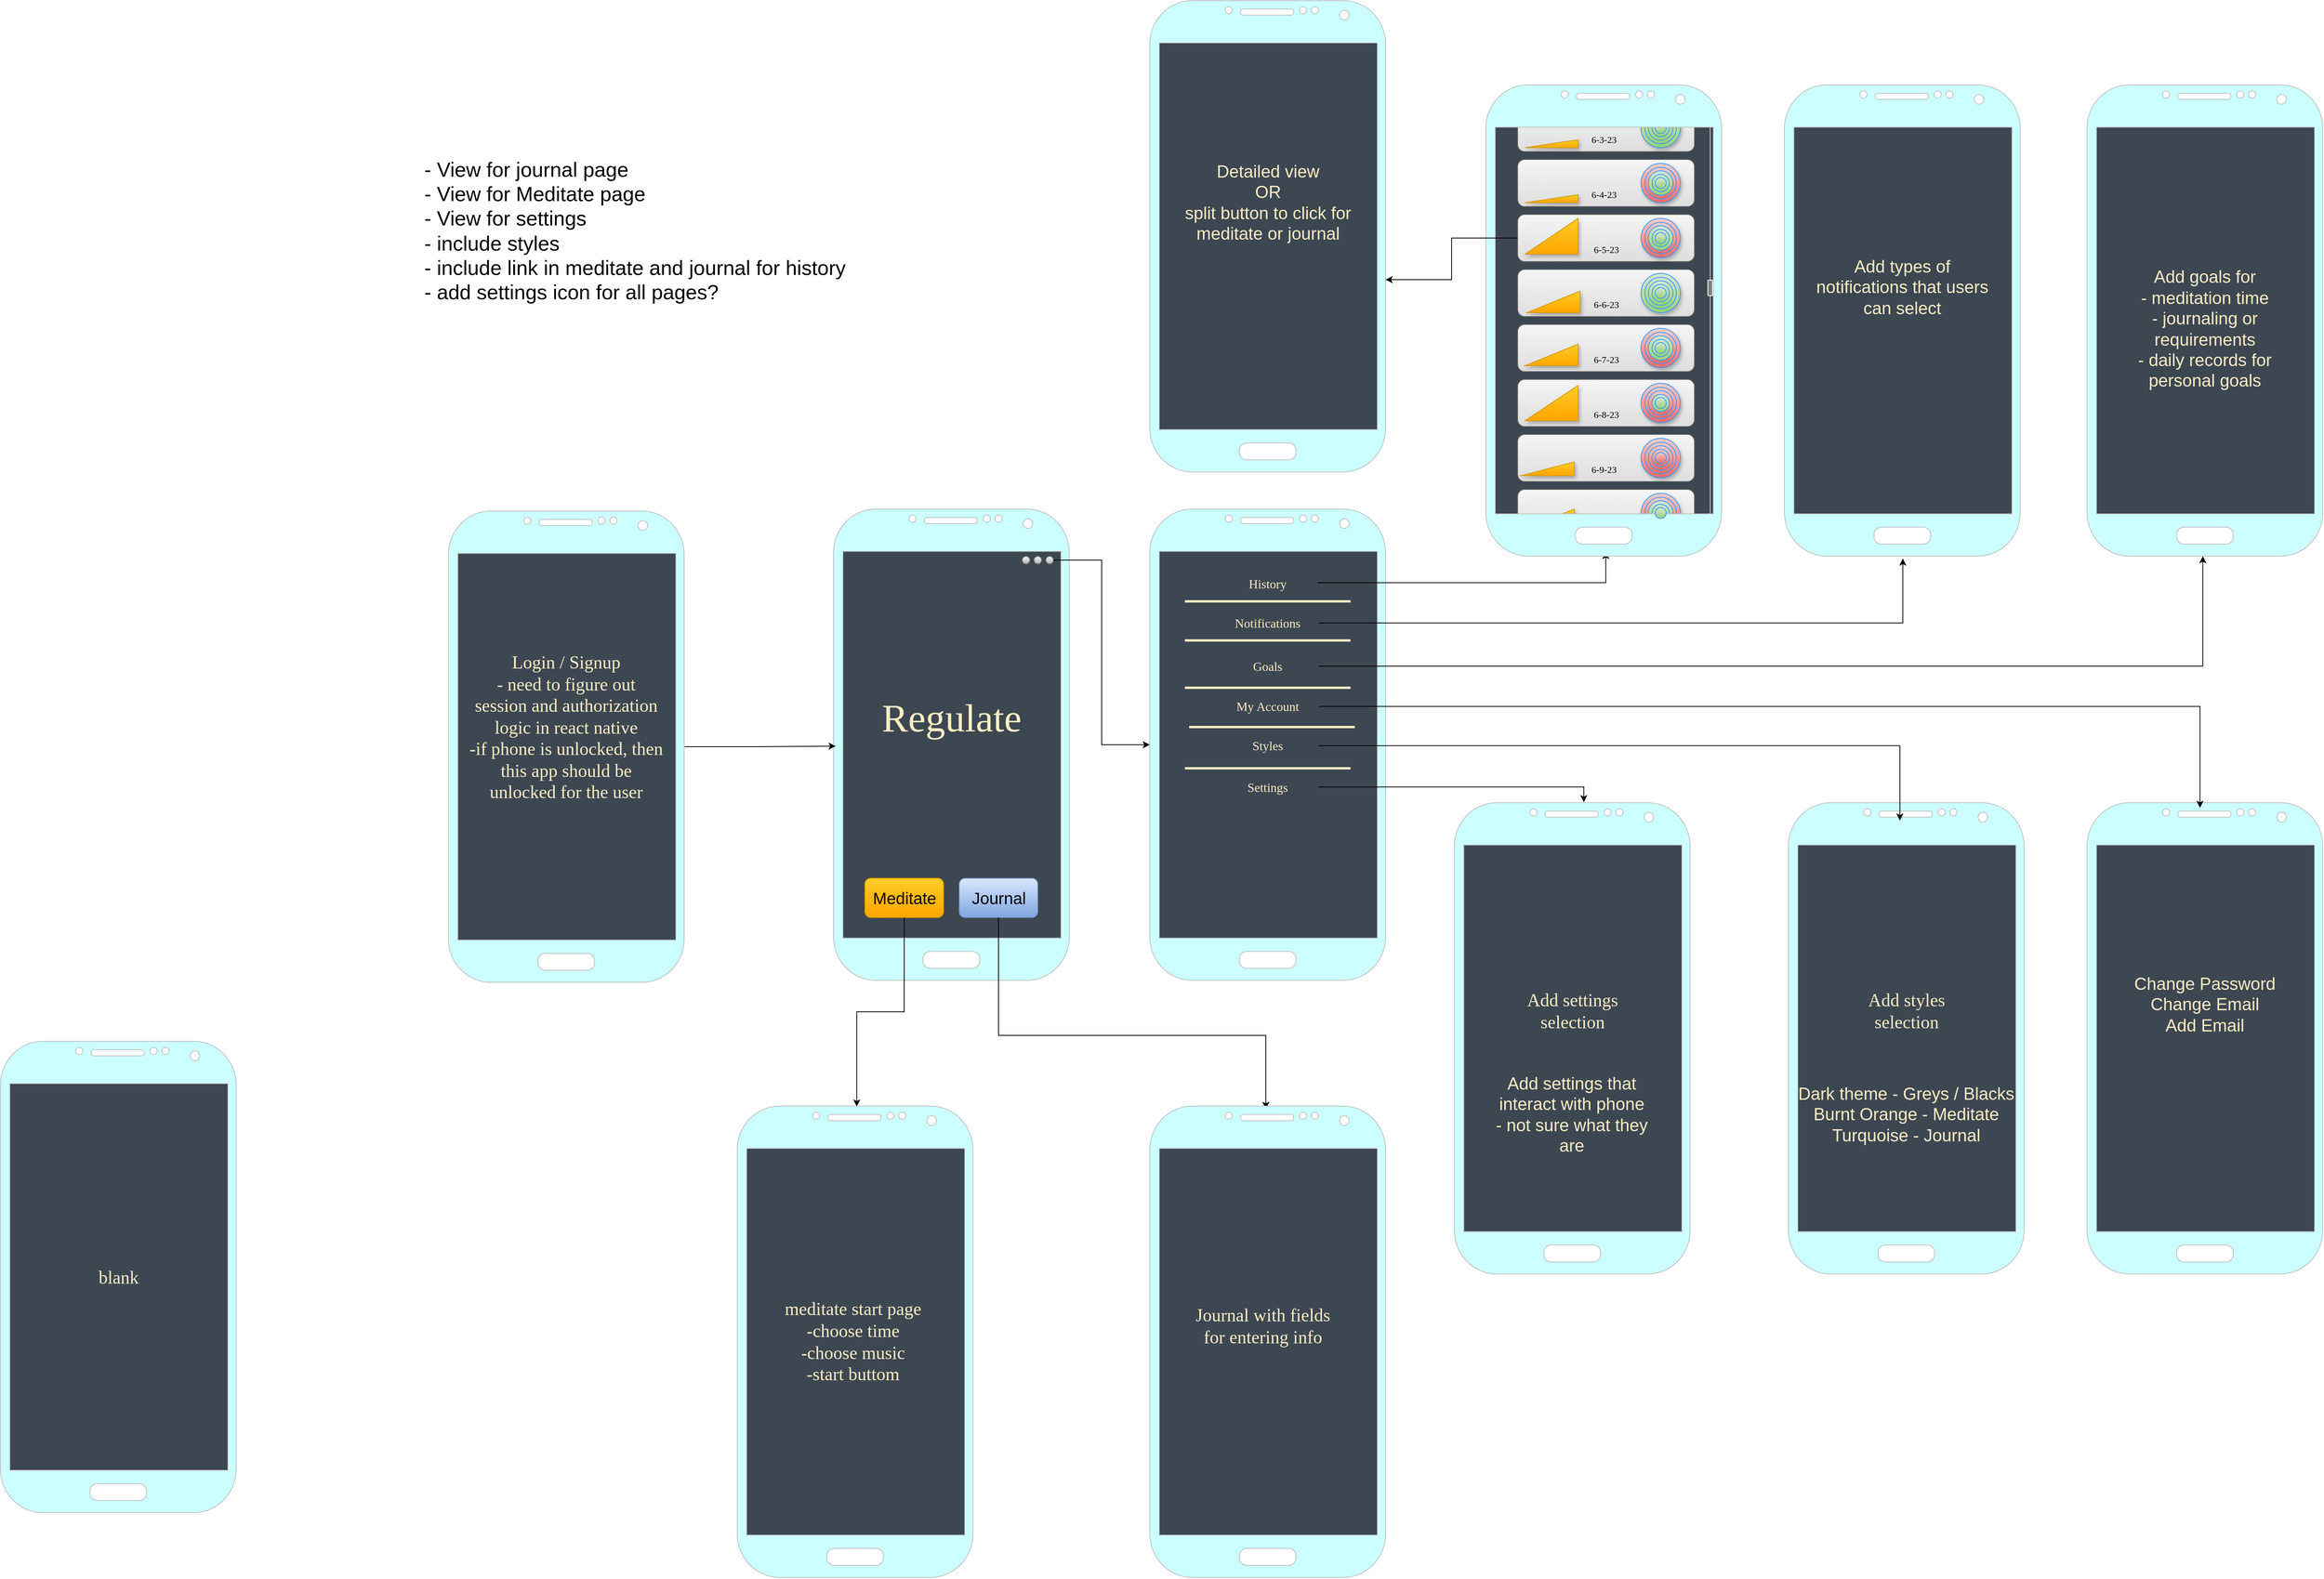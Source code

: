 <mxfile version="21.4.0" type="github">
  <diagram name="Page-1" id="-q0ZIksq4t_7uksSwHDg">
    <mxGraphModel dx="4920" dy="2147" grid="1" gridSize="10" guides="1" tooltips="1" connect="1" arrows="1" fold="1" page="1" pageScale="1" pageWidth="850" pageHeight="1100" math="0" shadow="0">
      <root>
        <mxCell id="0" />
        <mxCell id="1" parent="0" />
        <mxCell id="QPqO4CgqATaOOKAo1dil-87" value="" style="rounded=0;whiteSpace=wrap;html=1;rotation=90;fillColor=#3C4752;fontColor=#ffffff;strokeColor=#314354;" vertex="1" parent="1">
          <mxGeometry x="1020" y="330" width="505" height="280" as="geometry" />
        </mxCell>
        <mxCell id="QPqO4CgqATaOOKAo1dil-7" value="" style="rounded=1;whiteSpace=wrap;html=1;fillColor=#f5f5f5;strokeColor=#666666;gradientColor=#DEDEDE;" vertex="1" parent="1">
          <mxGeometry x="1163" y="335" width="225" height="60" as="geometry" />
        </mxCell>
        <mxCell id="QPqO4CgqATaOOKAo1dil-9" value="" style="rounded=1;whiteSpace=wrap;html=1;fillColor=#f5f5f5;strokeColor=#666666;gradientColor=#DEDEDE;" vertex="1" parent="1">
          <mxGeometry x="1163" y="265" width="225" height="60" as="geometry" />
        </mxCell>
        <mxCell id="QPqO4CgqATaOOKAo1dil-107" value="" style="rounded=1;whiteSpace=wrap;html=1;fillColor=#f5f5f5;strokeColor=#666666;gradientColor=#DEDEDE;" vertex="1" parent="1">
          <mxGeometry x="1163" y="405" width="225" height="60" as="geometry" />
        </mxCell>
        <mxCell id="QPqO4CgqATaOOKAo1dil-111" value="" style="rounded=1;whiteSpace=wrap;html=1;" vertex="1" parent="1">
          <mxGeometry x="1163" y="195" width="225" height="60" as="geometry" />
        </mxCell>
        <mxCell id="QPqO4CgqATaOOKAo1dil-128" value="" style="rounded=1;whiteSpace=wrap;html=1;fillColor=#f5f5f5;strokeColor=#666666;gradientColor=#DEDEDE;" vertex="1" parent="1">
          <mxGeometry x="1163" y="685" width="225" height="60" as="geometry" />
        </mxCell>
        <mxCell id="QPqO4CgqATaOOKAo1dil-129" value="" style="rounded=1;whiteSpace=wrap;html=1;fillColor=#f5f5f5;strokeColor=#666666;gradientColor=#DEDEDE;" vertex="1" parent="1">
          <mxGeometry x="1163" y="615" width="225" height="60" as="geometry" />
        </mxCell>
        <mxCell id="QPqO4CgqATaOOKAo1dil-130" value="" style="rounded=1;whiteSpace=wrap;html=1;fillColor=#f5f5f5;strokeColor=#666666;gradientColor=#DEDEDE;" vertex="1" parent="1">
          <mxGeometry x="1163" y="545" width="225" height="60" as="geometry" />
        </mxCell>
        <mxCell id="QPqO4CgqATaOOKAo1dil-131" value="" style="rounded=1;whiteSpace=wrap;html=1;fillColor=#f5f5f5;strokeColor=#666666;gradientColor=#DEDEDE;" vertex="1" parent="1">
          <mxGeometry x="1163" y="475" width="225" height="60" as="geometry" />
        </mxCell>
        <mxCell id="QPqO4CgqATaOOKAo1dil-104" value="" style="rounded=0;whiteSpace=wrap;html=1;rotation=90;fillColor=#3C4752;fontColor=#ffffff;strokeColor=#314354;" vertex="1" parent="1">
          <mxGeometry x="592.5" y="870" width="505" height="280" as="geometry" />
        </mxCell>
        <mxCell id="QPqO4CgqATaOOKAo1dil-29" value="" style="rounded=0;whiteSpace=wrap;html=1;rotation=90;fillColor=#3C4752;fontColor=#ffffff;strokeColor=#314354;" vertex="1" parent="1">
          <mxGeometry x="190" y="872.5" width="505" height="280" as="geometry" />
        </mxCell>
        <mxCell id="QPqO4CgqATaOOKAo1dil-2" value="&lt;font color=&quot;#ffedc4&quot; face=&quot;Tahoma&quot;&gt;Regulate&lt;/font&gt;" style="text;html=1;strokeColor=none;fillColor=none;align=center;verticalAlign=middle;whiteSpace=wrap;rounded=0;fontSize=50;" vertex="1" parent="1">
          <mxGeometry x="297.5" y="940" width="290" height="70" as="geometry" />
        </mxCell>
        <mxCell id="QPqO4CgqATaOOKAo1dil-3" value="" style="rounded=1;whiteSpace=wrap;html=1;fillColor=#ffcd28;strokeColor=#d79b00;gradientColor=#ffa500;" vertex="1" parent="1">
          <mxGeometry x="332.5" y="1180" width="100" height="50" as="geometry" />
        </mxCell>
        <mxCell id="QPqO4CgqATaOOKAo1dil-4" value="" style="rounded=1;whiteSpace=wrap;html=1;fillColor=#dae8fc;gradientColor=#7ea6e0;strokeColor=#6c8ebf;" vertex="1" parent="1">
          <mxGeometry x="452.5" y="1180" width="100" height="50" as="geometry" />
        </mxCell>
        <mxCell id="QPqO4CgqATaOOKAo1dil-6" value="Journal" style="text;html=1;strokeColor=none;fillColor=none;align=center;verticalAlign=middle;whiteSpace=wrap;rounded=0;fontSize=21;" vertex="1" parent="1">
          <mxGeometry x="472.5" y="1190" width="60" height="30" as="geometry" />
        </mxCell>
        <mxCell id="QPqO4CgqATaOOKAo1dil-23" value="Meditate" style="text;html=1;strokeColor=none;fillColor=none;align=center;verticalAlign=middle;whiteSpace=wrap;rounded=0;fontSize=21;" vertex="1" parent="1">
          <mxGeometry x="352.5" y="1190" width="60" height="30" as="geometry" />
        </mxCell>
        <mxCell id="QPqO4CgqATaOOKAo1dil-24" value="" style="verticalLabelPosition=bottom;verticalAlign=top;html=1;shadow=0;dashed=0;strokeWidth=1;shape=mxgraph.android.phone2;strokeColor=#c0c0c0;fillColor=#CCFFFF;" vertex="1" parent="1">
          <mxGeometry x="292.5" y="710" width="300" height="600" as="geometry" />
        </mxCell>
        <mxCell id="QPqO4CgqATaOOKAo1dil-30" value="" style="group" vertex="1" connectable="0" parent="1">
          <mxGeometry x="532.5" y="770" width="40" height="10" as="geometry" />
        </mxCell>
        <mxCell id="QPqO4CgqATaOOKAo1dil-25" value="" style="ellipse;whiteSpace=wrap;html=1;aspect=fixed;fillColor=#f5f5f5;strokeColor=#666666;gradientColor=#b3b3b3;" vertex="1" parent="QPqO4CgqATaOOKAo1dil-30">
          <mxGeometry width="10" height="10" as="geometry" />
        </mxCell>
        <mxCell id="QPqO4CgqATaOOKAo1dil-26" value="" style="ellipse;whiteSpace=wrap;html=1;aspect=fixed;fillColor=#f5f5f5;strokeColor=#666666;gradientColor=#b3b3b3;" vertex="1" parent="QPqO4CgqATaOOKAo1dil-30">
          <mxGeometry x="15" width="10" height="10" as="geometry" />
        </mxCell>
        <mxCell id="QPqO4CgqATaOOKAo1dil-27" value="" style="ellipse;whiteSpace=wrap;html=1;aspect=fixed;fillColor=#f5f5f5;gradientColor=#b3b3b3;strokeColor=#666666;" vertex="1" parent="QPqO4CgqATaOOKAo1dil-30">
          <mxGeometry x="30" width="10" height="10" as="geometry" />
        </mxCell>
        <mxCell id="QPqO4CgqATaOOKAo1dil-47" style="edgeStyle=orthogonalEdgeStyle;rounded=0;orthogonalLoop=1;jettySize=auto;html=1;" edge="1" parent="1" source="QPqO4CgqATaOOKAo1dil-27" target="QPqO4CgqATaOOKAo1dil-48">
          <mxGeometry relative="1" as="geometry">
            <mxPoint x="1057.5" y="775" as="targetPoint" />
          </mxGeometry>
        </mxCell>
        <mxCell id="QPqO4CgqATaOOKAo1dil-31" value="- View for journal page&lt;br style=&quot;font-size: 26px;&quot;&gt;- View for Meditate page&lt;br style=&quot;font-size: 26px;&quot;&gt;- View for settings&lt;br style=&quot;font-size: 26px;&quot;&gt;- include styles&amp;nbsp;&lt;br style=&quot;font-size: 26px;&quot;&gt;- include link in meditate and journal for history&lt;br&gt;- add settings icon for all pages?" style="text;html=1;strokeColor=none;fillColor=none;align=left;verticalAlign=middle;whiteSpace=wrap;rounded=0;fontSize=26;" vertex="1" parent="1">
          <mxGeometry x="-230" y="196.01" width="745" height="320" as="geometry" />
        </mxCell>
        <mxCell id="QPqO4CgqATaOOKAo1dil-71" value="" style="rounded=0;whiteSpace=wrap;html=1;rotation=90;fillColor=#3C4752;fontColor=#ffffff;strokeColor=#314354;" vertex="1" parent="1">
          <mxGeometry x="1405" y="1243.75" width="505" height="280" as="geometry" />
        </mxCell>
        <mxCell id="QPqO4CgqATaOOKAo1dil-73" value="" style="verticalLabelPosition=bottom;verticalAlign=top;html=1;shadow=0;dashed=0;strokeWidth=1;shape=mxgraph.android.phone2;strokeColor=#c0c0c0;fillColor=#CCFFFF;" vertex="1" parent="1">
          <mxGeometry x="1507.5" y="1083.75" width="300" height="600" as="geometry" />
        </mxCell>
        <mxCell id="QPqO4CgqATaOOKAo1dil-81" value="Add styles selection" style="text;html=1;strokeColor=none;fillColor=none;align=center;verticalAlign=middle;whiteSpace=wrap;rounded=0;fontColor=#FFEDC4;fontFamily=Tahoma;fontSize=23;" vertex="1" parent="1">
          <mxGeometry x="1592.5" y="1273.75" width="130" height="150" as="geometry" />
        </mxCell>
        <mxCell id="QPqO4CgqATaOOKAo1dil-84" value="" style="rounded=0;whiteSpace=wrap;html=1;rotation=90;fillColor=#3C4752;fontColor=#ffffff;strokeColor=#314354;" vertex="1" parent="1">
          <mxGeometry x="1785" y="1243.75" width="505" height="280" as="geometry" />
        </mxCell>
        <mxCell id="QPqO4CgqATaOOKAo1dil-85" value="" style="verticalLabelPosition=bottom;verticalAlign=top;html=1;shadow=0;dashed=0;strokeWidth=1;shape=mxgraph.android.phone2;strokeColor=#c0c0c0;fillColor=#CCFFFF;" vertex="1" parent="1">
          <mxGeometry x="1887.5" y="1083.75" width="300" height="600" as="geometry" />
        </mxCell>
        <mxCell id="QPqO4CgqATaOOKAo1dil-39" value="Change Password&lt;br style=&quot;font-size: 22px;&quot;&gt;Change Email&lt;br style=&quot;font-size: 22px;&quot;&gt;Add Email&lt;br style=&quot;font-size: 22px;&quot;&gt;" style="text;html=1;strokeColor=none;fillColor=none;align=center;verticalAlign=middle;whiteSpace=wrap;rounded=0;fontSize=22;fontColor=#FFEDC4;" vertex="1" parent="1">
          <mxGeometry x="1916.25" y="1276.25" width="242.5" height="130" as="geometry" />
        </mxCell>
        <mxCell id="QPqO4CgqATaOOKAo1dil-90" value="" style="rounded=0;whiteSpace=wrap;html=1;rotation=90;fillColor=#3C4752;fontColor=#ffffff;strokeColor=#314354;" vertex="1" parent="1">
          <mxGeometry x="1400" y="330" width="505" height="280" as="geometry" />
        </mxCell>
        <mxCell id="QPqO4CgqATaOOKAo1dil-91" value="" style="verticalLabelPosition=bottom;verticalAlign=top;html=1;shadow=0;dashed=0;strokeWidth=1;shape=mxgraph.android.phone2;strokeColor=#c0c0c0;fillColor=#CCFFFF;" vertex="1" parent="1">
          <mxGeometry x="1502.5" y="170" width="300" height="600" as="geometry" />
        </mxCell>
        <mxCell id="QPqO4CgqATaOOKAo1dil-92" value="Add types of notifications that users can select" style="text;html=1;strokeColor=none;fillColor=none;align=center;verticalAlign=middle;whiteSpace=wrap;rounded=0;fontSize=22;fontColor=#FFEDC4;" vertex="1" parent="1">
          <mxGeometry x="1531.25" y="362.5" width="242.5" height="130" as="geometry" />
        </mxCell>
        <mxCell id="QPqO4CgqATaOOKAo1dil-48" value="" style="verticalLabelPosition=bottom;verticalAlign=top;html=1;shadow=0;dashed=0;strokeWidth=1;shape=mxgraph.android.phone2;strokeColor=#c0c0c0;fillColor=#CCFFFF;" vertex="1" parent="1">
          <mxGeometry x="695" y="710" width="300" height="600" as="geometry" />
        </mxCell>
        <mxCell id="QPqO4CgqATaOOKAo1dil-50" value="" style="endArrow=none;html=1;rounded=0;strokeColor=#FFEDC4;strokeWidth=3;" edge="1" parent="1">
          <mxGeometry width="50" height="50" relative="1" as="geometry">
            <mxPoint x="739.61" y="827.5" as="sourcePoint" />
            <mxPoint x="950.394" y="827.5" as="targetPoint" />
            <Array as="points">
              <mxPoint x="889.61" y="827.5" />
            </Array>
          </mxGeometry>
        </mxCell>
        <mxCell id="QPqO4CgqATaOOKAo1dil-51" value="" style="endArrow=none;html=1;rounded=0;strokeColor=#FFEDC4;strokeWidth=3;" edge="1" parent="1">
          <mxGeometry width="50" height="50" relative="1" as="geometry">
            <mxPoint x="739.61" y="877.21" as="sourcePoint" />
            <mxPoint x="950.394" y="877.21" as="targetPoint" />
            <Array as="points">
              <mxPoint x="889.61" y="877.21" />
            </Array>
          </mxGeometry>
        </mxCell>
        <mxCell id="QPqO4CgqATaOOKAo1dil-52" value="" style="endArrow=none;html=1;rounded=0;strokeColor=#FFEDC4;strokeWidth=3;" edge="1" parent="1">
          <mxGeometry width="50" height="50" relative="1" as="geometry">
            <mxPoint x="739.61" y="937.5" as="sourcePoint" />
            <mxPoint x="950.394" y="937.5" as="targetPoint" />
            <Array as="points">
              <mxPoint x="889.61" y="937.5" />
            </Array>
          </mxGeometry>
        </mxCell>
        <mxCell id="QPqO4CgqATaOOKAo1dil-53" value="" style="endArrow=none;html=1;rounded=0;strokeColor=#FFEDC4;strokeWidth=3;" edge="1" parent="1">
          <mxGeometry width="50" height="50" relative="1" as="geometry">
            <mxPoint x="745.0" y="987.5" as="sourcePoint" />
            <mxPoint x="955.784" y="987.5" as="targetPoint" />
            <Array as="points">
              <mxPoint x="895.0" y="987.5" />
            </Array>
          </mxGeometry>
        </mxCell>
        <mxCell id="QPqO4CgqATaOOKAo1dil-56" value="&lt;span style=&quot;color: rgb(255, 237, 196); font-family: Tahoma; font-size: 16px;&quot;&gt;My Account&lt;/span&gt;" style="text;html=1;strokeColor=none;fillColor=none;align=center;verticalAlign=middle;whiteSpace=wrap;rounded=0;" vertex="1" parent="1">
          <mxGeometry x="780" y="941.25" width="130" height="40" as="geometry" />
        </mxCell>
        <mxCell id="QPqO4CgqATaOOKAo1dil-67" value="&lt;span style=&quot;color: rgb(255, 237, 196); font-family: Tahoma; font-size: 16px;&quot;&gt;Styles&lt;/span&gt;" style="text;html=1;strokeColor=none;fillColor=none;align=center;verticalAlign=middle;whiteSpace=wrap;rounded=0;" vertex="1" parent="1">
          <mxGeometry x="780" y="991.25" width="130" height="40" as="geometry" />
        </mxCell>
        <mxCell id="QPqO4CgqATaOOKAo1dil-83" value="" style="edgeStyle=orthogonalEdgeStyle;rounded=0;orthogonalLoop=1;jettySize=auto;html=1;entryX=0.479;entryY=0.011;entryDx=0;entryDy=0;entryPerimeter=0;" edge="1" parent="1" source="QPqO4CgqATaOOKAo1dil-56" target="QPqO4CgqATaOOKAo1dil-85">
          <mxGeometry relative="1" as="geometry">
            <mxPoint x="1567.5" y="950" as="targetPoint" />
          </mxGeometry>
        </mxCell>
        <mxCell id="QPqO4CgqATaOOKAo1dil-69" value="" style="edgeStyle=orthogonalEdgeStyle;rounded=0;orthogonalLoop=1;jettySize=auto;html=1;entryX=0.473;entryY=0.038;entryDx=0;entryDy=0;entryPerimeter=0;" edge="1" parent="1" source="QPqO4CgqATaOOKAo1dil-67" target="QPqO4CgqATaOOKAo1dil-73">
          <mxGeometry relative="1" as="geometry">
            <mxPoint x="1242.5" y="932.5" as="targetPoint" />
          </mxGeometry>
        </mxCell>
        <mxCell id="QPqO4CgqATaOOKAo1dil-103" value="" style="edgeStyle=orthogonalEdgeStyle;rounded=0;orthogonalLoop=1;jettySize=auto;html=1;entryX=0.502;entryY=1.005;entryDx=0;entryDy=0;entryPerimeter=0;" edge="1" parent="1" source="QPqO4CgqATaOOKAo1dil-55" target="QPqO4CgqATaOOKAo1dil-91">
          <mxGeometry relative="1" as="geometry">
            <mxPoint x="1302.5" y="842.481" as="targetPoint" />
          </mxGeometry>
        </mxCell>
        <mxCell id="QPqO4CgqATaOOKAo1dil-55" value="&lt;span style=&quot;color: rgb(255, 237, 196); font-family: Tahoma; font-size: 16px;&quot;&gt;Notifications&lt;/span&gt;" style="text;html=1;strokeColor=none;fillColor=none;align=center;verticalAlign=middle;whiteSpace=wrap;rounded=0;" vertex="1" parent="1">
          <mxGeometry x="780" y="840" width="130" height="30" as="geometry" />
        </mxCell>
        <mxCell id="QPqO4CgqATaOOKAo1dil-101" value="" style="edgeStyle=orthogonalEdgeStyle;rounded=0;orthogonalLoop=1;jettySize=auto;html=1;entryX=0.509;entryY=0.991;entryDx=0;entryDy=0;entryPerimeter=0;" edge="1" parent="1" source="QPqO4CgqATaOOKAo1dil-36" target="QPqO4CgqATaOOKAo1dil-88">
          <mxGeometry relative="1" as="geometry">
            <mxPoint x="1352.5" y="870.03" as="targetPoint" />
          </mxGeometry>
        </mxCell>
        <mxCell id="QPqO4CgqATaOOKAo1dil-36" value="&lt;p style=&quot;line-height: 160%;&quot;&gt;History&lt;br&gt;&lt;/p&gt;" style="text;html=1;strokeColor=none;fillColor=none;align=center;verticalAlign=middle;whiteSpace=wrap;rounded=0;fontSize=16;fontColor=#FFEDC4;fontFamily=Tahoma;spacing=6;spacingTop=3;" vertex="1" parent="1">
          <mxGeometry x="781.87" y="780" width="126.25" height="47.5" as="geometry" />
        </mxCell>
        <mxCell id="QPqO4CgqATaOOKAo1dil-28" value="Dark theme - Greys / Blacks&lt;br style=&quot;font-size: 22px;&quot;&gt;Burnt Orange - Meditate&lt;br style=&quot;font-size: 22px;&quot;&gt;Turquoise - Journal&lt;br style=&quot;font-size: 22px;&quot;&gt;" style="text;html=1;strokeColor=none;fillColor=none;align=center;verticalAlign=middle;whiteSpace=wrap;rounded=0;fontSize=22;fontColor=#FFEDC4;" vertex="1" parent="1">
          <mxGeometry x="1501.25" y="1406.25" width="312.5" height="150" as="geometry" />
        </mxCell>
        <mxCell id="QPqO4CgqATaOOKAo1dil-142" value="" style="rounded=1;whiteSpace=wrap;html=1;fillColor=#f5f5f5;strokeColor=#666666;gradientColor=#DEDEDE;" vertex="1" parent="1">
          <mxGeometry x="1163" y="195" width="225" height="60" as="geometry" />
        </mxCell>
        <mxCell id="QPqO4CgqATaOOKAo1dil-144" value="6-4-23" style="text;html=1;strokeColor=none;fillColor=none;align=center;verticalAlign=middle;whiteSpace=wrap;rounded=0;fontColor=#000000;fontFamily=Tahoma;fontSize=12;" vertex="1" parent="1">
          <mxGeometry x="1242.5" y="295" width="60" height="30" as="geometry" />
        </mxCell>
        <mxCell id="QPqO4CgqATaOOKAo1dil-145" value="6-5-23" style="text;html=1;strokeColor=none;fillColor=none;align=center;verticalAlign=middle;whiteSpace=wrap;rounded=0;fontColor=#000000;fontFamily=Tahoma;fontSize=12;" vertex="1" parent="1">
          <mxGeometry x="1245.5" y="365" width="60" height="30" as="geometry" />
        </mxCell>
        <mxCell id="QPqO4CgqATaOOKAo1dil-146" value="6-6-23" style="text;html=1;strokeColor=none;fillColor=none;align=center;verticalAlign=middle;whiteSpace=wrap;rounded=0;fontColor=#000000;fontFamily=Tahoma;fontSize=12;" vertex="1" parent="1">
          <mxGeometry x="1245.5" y="435" width="60" height="30" as="geometry" />
        </mxCell>
        <mxCell id="QPqO4CgqATaOOKAo1dil-147" value="6-7-23" style="text;html=1;strokeColor=none;fillColor=none;align=center;verticalAlign=middle;whiteSpace=wrap;rounded=0;fontColor=#000000;fontFamily=Tahoma;fontSize=12;" vertex="1" parent="1">
          <mxGeometry x="1245.5" y="505" width="60" height="30" as="geometry" />
        </mxCell>
        <mxCell id="QPqO4CgqATaOOKAo1dil-148" value="6-8-23" style="text;html=1;strokeColor=none;fillColor=none;align=center;verticalAlign=middle;whiteSpace=wrap;rounded=0;fontColor=#000000;fontFamily=Tahoma;fontSize=12;" vertex="1" parent="1">
          <mxGeometry x="1245.5" y="575" width="60" height="30" as="geometry" />
        </mxCell>
        <mxCell id="QPqO4CgqATaOOKAo1dil-149" value="6-10-23" style="text;html=1;strokeColor=none;fillColor=none;align=center;verticalAlign=middle;whiteSpace=wrap;rounded=0;fontColor=#000000;fontFamily=Tahoma;fontSize=12;" vertex="1" parent="1">
          <mxGeometry x="1245.5" y="715" width="60" height="30" as="geometry" />
        </mxCell>
        <mxCell id="QPqO4CgqATaOOKAo1dil-150" value="6-9-23" style="text;html=1;strokeColor=none;fillColor=none;align=center;verticalAlign=middle;whiteSpace=wrap;rounded=0;fontColor=#000000;fontFamily=Tahoma;fontSize=12;" vertex="1" parent="1">
          <mxGeometry x="1242.5" y="645" width="60" height="30" as="geometry" />
        </mxCell>
        <mxCell id="QPqO4CgqATaOOKAo1dil-151" value="6-3-23" style="text;html=1;strokeColor=none;fillColor=none;align=center;verticalAlign=middle;whiteSpace=wrap;rounded=0;fontColor=#000000;fontFamily=Tahoma;fontSize=12;" vertex="1" parent="1">
          <mxGeometry x="1242.5" y="225" width="60" height="30" as="geometry" />
        </mxCell>
        <mxCell id="QPqO4CgqATaOOKAo1dil-152" value="" style="verticalLabelPosition=bottom;verticalAlign=top;html=1;shadow=0;dashed=0;strokeWidth=1;shape=mxgraph.android.quickscroll3;dy=0.417;fillColor=#808080;strokeColor=#FFFFFF;" vertex="1" parent="1">
          <mxGeometry x="1405" y="220" width="6" height="500" as="geometry" />
        </mxCell>
        <mxCell id="QPqO4CgqATaOOKAo1dil-153" value="" style="verticalLabelPosition=bottom;verticalAlign=top;html=1;shape=mxgraph.basic.orthogonal_triangle;flipH=1;fillColor=#ffcd28;gradientColor=#ffa500;strokeColor=#d79b00;shadow=1;" vertex="1" parent="1">
          <mxGeometry x="1172.5" y="552.5" width="67.5" height="45" as="geometry" />
        </mxCell>
        <mxCell id="QPqO4CgqATaOOKAo1dil-161" value="" style="edgeStyle=orthogonalEdgeStyle;rounded=0;orthogonalLoop=1;jettySize=auto;html=1;entryX=0.549;entryY=-0.001;entryDx=0;entryDy=0;entryPerimeter=0;" edge="1" parent="1" source="QPqO4CgqATaOOKAo1dil-154" target="QPqO4CgqATaOOKAo1dil-157">
          <mxGeometry relative="1" as="geometry">
            <mxPoint x="1130" y="990" as="targetPoint" />
          </mxGeometry>
        </mxCell>
        <mxCell id="QPqO4CgqATaOOKAo1dil-154" value="&lt;span style=&quot;color: rgb(255, 237, 196); font-family: Tahoma; font-size: 16px;&quot;&gt;Settings&lt;/span&gt;" style="text;html=1;strokeColor=none;fillColor=none;align=center;verticalAlign=middle;whiteSpace=wrap;rounded=0;" vertex="1" parent="1">
          <mxGeometry x="780" y="1043.75" width="130" height="40" as="geometry" />
        </mxCell>
        <mxCell id="QPqO4CgqATaOOKAo1dil-155" value="" style="endArrow=none;html=1;rounded=0;strokeColor=#FFEDC4;strokeWidth=3;" edge="1" parent="1">
          <mxGeometry width="50" height="50" relative="1" as="geometry">
            <mxPoint x="739.6" y="1040" as="sourcePoint" />
            <mxPoint x="950.384" y="1040" as="targetPoint" />
            <Array as="points">
              <mxPoint x="889.6" y="1040" />
            </Array>
          </mxGeometry>
        </mxCell>
        <mxCell id="QPqO4CgqATaOOKAo1dil-156" value="" style="rounded=0;whiteSpace=wrap;html=1;rotation=90;fillColor=#3C4752;fontColor=#ffffff;strokeColor=#314354;" vertex="1" parent="1">
          <mxGeometry x="980" y="1243.75" width="505" height="280" as="geometry" />
        </mxCell>
        <mxCell id="QPqO4CgqATaOOKAo1dil-157" value="" style="verticalLabelPosition=bottom;verticalAlign=top;html=1;shadow=0;dashed=0;strokeWidth=1;shape=mxgraph.android.phone2;strokeColor=#c0c0c0;fillColor=#CCFFFF;" vertex="1" parent="1">
          <mxGeometry x="1082.5" y="1083.75" width="300" height="600" as="geometry" />
        </mxCell>
        <mxCell id="QPqO4CgqATaOOKAo1dil-158" value="Add settings selection" style="text;html=1;strokeColor=none;fillColor=none;align=center;verticalAlign=middle;whiteSpace=wrap;rounded=0;fontColor=#FFEDC4;fontFamily=Tahoma;fontSize=23;" vertex="1" parent="1">
          <mxGeometry x="1167.5" y="1273.75" width="130" height="150" as="geometry" />
        </mxCell>
        <mxCell id="QPqO4CgqATaOOKAo1dil-159" value="Add settings that interact with phone&lt;br&gt;- not sure what they are" style="text;html=1;strokeColor=none;fillColor=none;align=center;verticalAlign=middle;whiteSpace=wrap;rounded=0;fontSize=22;fontColor=#FFEDC4;" vertex="1" parent="1">
          <mxGeometry x="1120" y="1387.5" width="223.75" height="187.5" as="geometry" />
        </mxCell>
        <mxCell id="QPqO4CgqATaOOKAo1dil-167" value="" style="edgeStyle=orthogonalEdgeStyle;rounded=0;orthogonalLoop=1;jettySize=auto;html=1;entryX=0.491;entryY=1;entryDx=0;entryDy=0;entryPerimeter=0;" edge="1" parent="1" source="QPqO4CgqATaOOKAo1dil-162" target="QPqO4CgqATaOOKAo1dil-164">
          <mxGeometry relative="1" as="geometry">
            <mxPoint x="1977.5" y="910" as="targetPoint" />
          </mxGeometry>
        </mxCell>
        <mxCell id="QPqO4CgqATaOOKAo1dil-162" value="&lt;span style=&quot;color: rgb(255, 237, 196); font-family: Tahoma; font-size: 16px;&quot;&gt;Goals&lt;/span&gt;" style="text;html=1;strokeColor=none;fillColor=none;align=center;verticalAlign=middle;whiteSpace=wrap;rounded=0;" vertex="1" parent="1">
          <mxGeometry x="779.99" y="890" width="130" height="40" as="geometry" />
        </mxCell>
        <mxCell id="QPqO4CgqATaOOKAo1dil-163" value="" style="rounded=0;whiteSpace=wrap;html=1;rotation=90;fillColor=#3C4752;fontColor=#ffffff;strokeColor=#314354;" vertex="1" parent="1">
          <mxGeometry x="1785" y="330" width="505" height="280" as="geometry" />
        </mxCell>
        <mxCell id="QPqO4CgqATaOOKAo1dil-164" value="" style="verticalLabelPosition=bottom;verticalAlign=top;html=1;shadow=0;dashed=0;strokeWidth=1;shape=mxgraph.android.phone2;strokeColor=#c0c0c0;fillColor=#CCFFFF;" vertex="1" parent="1">
          <mxGeometry x="1887.5" y="170" width="300" height="600" as="geometry" />
        </mxCell>
        <mxCell id="QPqO4CgqATaOOKAo1dil-165" value="Add goals for&lt;br&gt;- meditation time&lt;br&gt;- journaling or requirements&lt;br&gt;- daily records for personal goals&lt;br&gt;" style="text;html=1;strokeColor=none;fillColor=none;align=center;verticalAlign=middle;whiteSpace=wrap;rounded=0;fontSize=22;fontColor=#FFEDC4;" vertex="1" parent="1">
          <mxGeometry x="1916.25" y="362.5" width="242.5" height="237.5" as="geometry" />
        </mxCell>
        <mxCell id="QPqO4CgqATaOOKAo1dil-168" value="" style="verticalLabelPosition=bottom;verticalAlign=top;html=1;shape=mxgraph.basic.orthogonal_triangle;flipH=1;fillColor=#ffcd28;gradientColor=#ffa500;strokeColor=#d79b00;shadow=1;" vertex="1" parent="1">
          <mxGeometry x="1167.5" y="650" width="67.5" height="17.5" as="geometry" />
        </mxCell>
        <mxCell id="QPqO4CgqATaOOKAo1dil-169" value="" style="verticalLabelPosition=bottom;verticalAlign=top;html=1;shape=mxgraph.basic.orthogonal_triangle;flipH=1;fillColor=#ffcd28;gradientColor=#ffa500;strokeColor=#d79b00;shadow=1;" vertex="1" parent="1">
          <mxGeometry x="1167.5" y="710" width="67.5" height="27.5" as="geometry" />
        </mxCell>
        <mxCell id="QPqO4CgqATaOOKAo1dil-170" value="" style="verticalLabelPosition=bottom;verticalAlign=top;html=1;shape=mxgraph.basic.orthogonal_triangle;flipH=1;fillColor=#ffcd28;gradientColor=#ffa500;strokeColor=#d79b00;shadow=1;" vertex="1" parent="1">
          <mxGeometry x="1175" y="432.5" width="67.5" height="27.5" as="geometry" />
        </mxCell>
        <mxCell id="QPqO4CgqATaOOKAo1dil-172" value="" style="verticalLabelPosition=bottom;verticalAlign=top;html=1;shape=mxgraph.basic.orthogonal_triangle;flipH=1;fillColor=#ffcd28;gradientColor=#ffa500;strokeColor=#d79b00;shadow=1;" vertex="1" parent="1">
          <mxGeometry x="1172.5" y="500" width="67.5" height="27.5" as="geometry" />
        </mxCell>
        <mxCell id="QPqO4CgqATaOOKAo1dil-173" value="" style="ellipse;whiteSpace=wrap;html=1;aspect=fixed;shadow=1;strokeColor=#3399FF;fillColor=#d5e8d4;gradientColor=#97d077;" vertex="1" parent="1">
          <mxGeometry x="1320" y="410" width="50" height="50" as="geometry" />
        </mxCell>
        <mxCell id="QPqO4CgqATaOOKAo1dil-174" value="" style="ellipse;whiteSpace=wrap;html=1;aspect=fixed;shadow=0;strokeColor=#3399FF;fillColor=#d5e8d4;gradientColor=#97d077;" vertex="1" parent="1">
          <mxGeometry x="1325" y="415" width="40" height="40" as="geometry" />
        </mxCell>
        <mxCell id="QPqO4CgqATaOOKAo1dil-175" value="" style="ellipse;whiteSpace=wrap;html=1;aspect=fixed;shadow=0;strokeColor=#3399FF;gradientColor=#97d077;fillColor=#d5e8d4;" vertex="1" parent="1">
          <mxGeometry x="1329.38" y="419.38" width="31.25" height="31.25" as="geometry" />
        </mxCell>
        <mxCell id="QPqO4CgqATaOOKAo1dil-176" value="" style="ellipse;whiteSpace=wrap;html=1;aspect=fixed;shadow=0;strokeColor=#3399FF;fillColor=#d5e8d4;gradientColor=#97d077;" vertex="1" parent="1">
          <mxGeometry x="1334" y="424.01" width="22" height="22" as="geometry" />
        </mxCell>
        <mxCell id="QPqO4CgqATaOOKAo1dil-177" value="" style="ellipse;whiteSpace=wrap;html=1;aspect=fixed;shadow=0;fillColor=#d5e8d4;gradientColor=#97d077;strokeColor=#3399FF;" vertex="1" parent="1">
          <mxGeometry x="1338" y="428" width="14" height="14" as="geometry" />
        </mxCell>
        <mxCell id="QPqO4CgqATaOOKAo1dil-180" value="" style="ellipse;whiteSpace=wrap;html=1;aspect=fixed;shadow=1;strokeColor=#3399FF;fillColor=#f8cecc;gradientColor=#ea6b66;" vertex="1" parent="1">
          <mxGeometry x="1320" y="480" width="50" height="50" as="geometry" />
        </mxCell>
        <mxCell id="QPqO4CgqATaOOKAo1dil-181" value="" style="ellipse;whiteSpace=wrap;html=1;aspect=fixed;shadow=0;strokeColor=#3399FF;fillColor=#f8cecc;gradientColor=#ea6b66;" vertex="1" parent="1">
          <mxGeometry x="1325" y="485" width="40" height="40" as="geometry" />
        </mxCell>
        <mxCell id="QPqO4CgqATaOOKAo1dil-182" value="" style="ellipse;whiteSpace=wrap;html=1;aspect=fixed;shadow=0;strokeColor=#3399FF;gradientColor=#97d077;fillColor=#d5e8d4;" vertex="1" parent="1">
          <mxGeometry x="1329.38" y="489.38" width="31.25" height="31.25" as="geometry" />
        </mxCell>
        <mxCell id="QPqO4CgqATaOOKAo1dil-183" value="" style="ellipse;whiteSpace=wrap;html=1;aspect=fixed;shadow=0;strokeColor=#3399FF;fillColor=#d5e8d4;gradientColor=#97d077;" vertex="1" parent="1">
          <mxGeometry x="1334" y="494.01" width="22" height="22" as="geometry" />
        </mxCell>
        <mxCell id="QPqO4CgqATaOOKAo1dil-184" value="" style="ellipse;whiteSpace=wrap;html=1;aspect=fixed;shadow=0;fillColor=#d5e8d4;gradientColor=#97d077;strokeColor=#3399FF;" vertex="1" parent="1">
          <mxGeometry x="1338" y="498" width="14" height="14" as="geometry" />
        </mxCell>
        <mxCell id="QPqO4CgqATaOOKAo1dil-185" value="" style="ellipse;whiteSpace=wrap;html=1;aspect=fixed;shadow=1;strokeColor=#3399FF;fillColor=#f8cecc;gradientColor=#ea6b66;" vertex="1" parent="1">
          <mxGeometry x="1320" y="340" width="50" height="50" as="geometry" />
        </mxCell>
        <mxCell id="QPqO4CgqATaOOKAo1dil-186" value="" style="ellipse;whiteSpace=wrap;html=1;aspect=fixed;shadow=0;strokeColor=#3399FF;fillColor=#f8cecc;gradientColor=#ea6b66;" vertex="1" parent="1">
          <mxGeometry x="1325" y="345" width="40" height="40" as="geometry" />
        </mxCell>
        <mxCell id="QPqO4CgqATaOOKAo1dil-187" value="" style="ellipse;whiteSpace=wrap;html=1;aspect=fixed;shadow=0;strokeColor=#3399FF;gradientColor=#97d077;fillColor=#d5e8d4;" vertex="1" parent="1">
          <mxGeometry x="1329.38" y="349.38" width="31.25" height="31.25" as="geometry" />
        </mxCell>
        <mxCell id="QPqO4CgqATaOOKAo1dil-188" value="" style="ellipse;whiteSpace=wrap;html=1;aspect=fixed;shadow=0;strokeColor=#3399FF;fillColor=#d5e8d4;gradientColor=#97d077;" vertex="1" parent="1">
          <mxGeometry x="1334" y="354.01" width="22" height="22" as="geometry" />
        </mxCell>
        <mxCell id="QPqO4CgqATaOOKAo1dil-189" value="" style="ellipse;whiteSpace=wrap;html=1;aspect=fixed;shadow=0;fillColor=#d5e8d4;gradientColor=#97d077;strokeColor=#3399FF;" vertex="1" parent="1">
          <mxGeometry x="1338" y="358" width="14" height="14" as="geometry" />
        </mxCell>
        <mxCell id="QPqO4CgqATaOOKAo1dil-190" value="" style="ellipse;whiteSpace=wrap;html=1;aspect=fixed;shadow=1;strokeColor=#3399FF;fillColor=#f8cecc;gradientColor=#ea6b66;" vertex="1" parent="1">
          <mxGeometry x="1320" y="270" width="50" height="50" as="geometry" />
        </mxCell>
        <mxCell id="QPqO4CgqATaOOKAo1dil-191" value="" style="ellipse;whiteSpace=wrap;html=1;aspect=fixed;shadow=0;strokeColor=#3399FF;fillColor=#f8cecc;gradientColor=#ea6b66;" vertex="1" parent="1">
          <mxGeometry x="1325" y="275" width="40" height="40" as="geometry" />
        </mxCell>
        <mxCell id="QPqO4CgqATaOOKAo1dil-192" value="" style="ellipse;whiteSpace=wrap;html=1;aspect=fixed;shadow=0;strokeColor=#3399FF;gradientColor=#97d077;fillColor=#d5e8d4;" vertex="1" parent="1">
          <mxGeometry x="1329.38" y="279.38" width="31.25" height="31.25" as="geometry" />
        </mxCell>
        <mxCell id="QPqO4CgqATaOOKAo1dil-193" value="" style="ellipse;whiteSpace=wrap;html=1;aspect=fixed;shadow=0;strokeColor=#3399FF;fillColor=#d5e8d4;gradientColor=#97d077;" vertex="1" parent="1">
          <mxGeometry x="1334" y="284.01" width="22" height="22" as="geometry" />
        </mxCell>
        <mxCell id="QPqO4CgqATaOOKAo1dil-194" value="" style="ellipse;whiteSpace=wrap;html=1;aspect=fixed;shadow=0;fillColor=#d5e8d4;gradientColor=#97d077;strokeColor=#3399FF;" vertex="1" parent="1">
          <mxGeometry x="1338" y="288" width="14" height="14" as="geometry" />
        </mxCell>
        <mxCell id="QPqO4CgqATaOOKAo1dil-195" value="" style="ellipse;whiteSpace=wrap;html=1;aspect=fixed;shadow=1;strokeColor=#3399FF;fillColor=#d5e8d4;gradientColor=#97d077;" vertex="1" parent="1">
          <mxGeometry x="1320" y="200" width="50" height="50" as="geometry" />
        </mxCell>
        <mxCell id="QPqO4CgqATaOOKAo1dil-196" value="" style="ellipse;whiteSpace=wrap;html=1;aspect=fixed;shadow=0;strokeColor=#3399FF;fillColor=#d5e8d4;gradientColor=#97d077;" vertex="1" parent="1">
          <mxGeometry x="1325" y="205" width="40" height="40" as="geometry" />
        </mxCell>
        <mxCell id="QPqO4CgqATaOOKAo1dil-197" value="" style="ellipse;whiteSpace=wrap;html=1;aspect=fixed;shadow=0;strokeColor=#3399FF;gradientColor=#97d077;fillColor=#d5e8d4;" vertex="1" parent="1">
          <mxGeometry x="1329.38" y="209.38" width="31.25" height="31.25" as="geometry" />
        </mxCell>
        <mxCell id="QPqO4CgqATaOOKAo1dil-198" value="" style="ellipse;whiteSpace=wrap;html=1;aspect=fixed;shadow=0;strokeColor=#3399FF;fillColor=#d5e8d4;gradientColor=#97d077;" vertex="1" parent="1">
          <mxGeometry x="1334" y="214.01" width="22" height="22" as="geometry" />
        </mxCell>
        <mxCell id="QPqO4CgqATaOOKAo1dil-199" value="" style="ellipse;whiteSpace=wrap;html=1;aspect=fixed;shadow=0;fillColor=#d5e8d4;gradientColor=#97d077;strokeColor=#3399FF;" vertex="1" parent="1">
          <mxGeometry x="1338" y="218" width="14" height="14" as="geometry" />
        </mxCell>
        <mxCell id="QPqO4CgqATaOOKAo1dil-200" value="" style="verticalLabelPosition=bottom;verticalAlign=top;html=1;shape=mxgraph.basic.orthogonal_triangle;flipH=1;fillColor=#ffcd28;gradientColor=#ffa500;strokeColor=#d79b00;shadow=1;" vertex="1" parent="1">
          <mxGeometry x="1172.5" y="340" width="67.5" height="45.5" as="geometry" />
        </mxCell>
        <mxCell id="QPqO4CgqATaOOKAo1dil-201" value="" style="verticalLabelPosition=bottom;verticalAlign=top;html=1;shape=mxgraph.basic.orthogonal_triangle;flipH=1;fillColor=#ffcd28;gradientColor=#ffa500;strokeColor=#d79b00;shadow=1;" vertex="1" parent="1">
          <mxGeometry x="1172.5" y="310" width="67.5" height="10" as="geometry" />
        </mxCell>
        <mxCell id="QPqO4CgqATaOOKAo1dil-203" value="" style="verticalLabelPosition=bottom;verticalAlign=top;html=1;shape=mxgraph.basic.orthogonal_triangle;flipH=1;fillColor=#ffcd28;gradientColor=#ffa500;strokeColor=#d79b00;shadow=1;" vertex="1" parent="1">
          <mxGeometry x="1172.5" y="240" width="67.5" height="10" as="geometry" />
        </mxCell>
        <mxCell id="QPqO4CgqATaOOKAo1dil-205" value="" style="ellipse;whiteSpace=wrap;html=1;aspect=fixed;shadow=1;strokeColor=#3399FF;fillColor=#f8cecc;gradientColor=#ea6b66;" vertex="1" parent="1">
          <mxGeometry x="1320.01" y="550" width="50" height="50" as="geometry" />
        </mxCell>
        <mxCell id="QPqO4CgqATaOOKAo1dil-206" value="" style="ellipse;whiteSpace=wrap;html=1;aspect=fixed;shadow=0;strokeColor=#3399FF;fillColor=#f8cecc;gradientColor=#ea6b66;" vertex="1" parent="1">
          <mxGeometry x="1325.01" y="555" width="40" height="40" as="geometry" />
        </mxCell>
        <mxCell id="QPqO4CgqATaOOKAo1dil-207" value="" style="ellipse;whiteSpace=wrap;html=1;aspect=fixed;shadow=0;strokeColor=#3399FF;gradientColor=#ea6b66;fillColor=#f8cecc;" vertex="1" parent="1">
          <mxGeometry x="1329.39" y="559.38" width="31.25" height="31.25" as="geometry" />
        </mxCell>
        <mxCell id="QPqO4CgqATaOOKAo1dil-208" value="" style="ellipse;whiteSpace=wrap;html=1;aspect=fixed;shadow=0;strokeColor=#3399FF;fillColor=#d5e8d4;gradientColor=#97d077;" vertex="1" parent="1">
          <mxGeometry x="1334.01" y="564.01" width="22" height="22" as="geometry" />
        </mxCell>
        <mxCell id="QPqO4CgqATaOOKAo1dil-209" value="" style="ellipse;whiteSpace=wrap;html=1;aspect=fixed;shadow=0;fillColor=#d5e8d4;gradientColor=#97d077;strokeColor=#3399FF;" vertex="1" parent="1">
          <mxGeometry x="1338.01" y="568" width="14" height="14" as="geometry" />
        </mxCell>
        <mxCell id="QPqO4CgqATaOOKAo1dil-215" value="" style="ellipse;whiteSpace=wrap;html=1;aspect=fixed;shadow=1;strokeColor=#3399FF;fillColor=#f8cecc;gradientColor=#ea6b66;" vertex="1" parent="1">
          <mxGeometry x="1320.02" y="620" width="50" height="50" as="geometry" />
        </mxCell>
        <mxCell id="QPqO4CgqATaOOKAo1dil-216" value="" style="ellipse;whiteSpace=wrap;html=1;aspect=fixed;shadow=0;strokeColor=#3399FF;fillColor=#f8cecc;gradientColor=#ea6b66;" vertex="1" parent="1">
          <mxGeometry x="1325.02" y="625" width="40" height="40" as="geometry" />
        </mxCell>
        <mxCell id="QPqO4CgqATaOOKAo1dil-217" value="" style="ellipse;whiteSpace=wrap;html=1;aspect=fixed;shadow=0;strokeColor=#3399FF;gradientColor=#ea6b66;fillColor=#f8cecc;" vertex="1" parent="1">
          <mxGeometry x="1329.4" y="629.38" width="31.25" height="31.25" as="geometry" />
        </mxCell>
        <mxCell id="QPqO4CgqATaOOKAo1dil-218" value="" style="ellipse;whiteSpace=wrap;html=1;aspect=fixed;shadow=0;strokeColor=#3399FF;fillColor=#f8cecc;gradientColor=#ea6b66;" vertex="1" parent="1">
          <mxGeometry x="1334.02" y="634.01" width="22" height="22" as="geometry" />
        </mxCell>
        <mxCell id="QPqO4CgqATaOOKAo1dil-219" value="" style="ellipse;whiteSpace=wrap;html=1;aspect=fixed;shadow=0;fillColor=#f8cecc;gradientColor=#ea6b66;strokeColor=#3399FF;" vertex="1" parent="1">
          <mxGeometry x="1338.02" y="638" width="14" height="14" as="geometry" />
        </mxCell>
        <mxCell id="QPqO4CgqATaOOKAo1dil-220" value="" style="ellipse;whiteSpace=wrap;html=1;aspect=fixed;shadow=1;strokeColor=#3399FF;fillColor=#f8cecc;gradientColor=#ea6b66;" vertex="1" parent="1">
          <mxGeometry x="1320.03" y="690" width="50" height="50" as="geometry" />
        </mxCell>
        <mxCell id="QPqO4CgqATaOOKAo1dil-221" value="" style="ellipse;whiteSpace=wrap;html=1;aspect=fixed;shadow=0;strokeColor=#3399FF;fillColor=#f8cecc;gradientColor=#ea6b66;" vertex="1" parent="1">
          <mxGeometry x="1325.03" y="695" width="40" height="40" as="geometry" />
        </mxCell>
        <mxCell id="QPqO4CgqATaOOKAo1dil-222" value="" style="ellipse;whiteSpace=wrap;html=1;aspect=fixed;shadow=0;strokeColor=#3399FF;gradientColor=#97d077;fillColor=#d5e8d4;" vertex="1" parent="1">
          <mxGeometry x="1329.41" y="699.38" width="31.25" height="31.25" as="geometry" />
        </mxCell>
        <mxCell id="QPqO4CgqATaOOKAo1dil-223" value="" style="ellipse;whiteSpace=wrap;html=1;aspect=fixed;shadow=0;strokeColor=#3399FF;fillColor=#d5e8d4;gradientColor=#97d077;" vertex="1" parent="1">
          <mxGeometry x="1334.03" y="704.01" width="22" height="22" as="geometry" />
        </mxCell>
        <mxCell id="QPqO4CgqATaOOKAo1dil-88" value="" style="verticalLabelPosition=bottom;verticalAlign=top;html=1;shadow=0;dashed=0;strokeWidth=1;shape=mxgraph.android.phone2;strokeColor=#c0c0c0;fillColor=#CCFFFF;" vertex="1" parent="1">
          <mxGeometry x="1122.5" y="170" width="300" height="600" as="geometry" />
        </mxCell>
        <mxCell id="QPqO4CgqATaOOKAo1dil-224" value="" style="ellipse;whiteSpace=wrap;html=1;aspect=fixed;shadow=0;fillColor=#d5e8d4;gradientColor=#97d077;strokeColor=#3399FF;" vertex="1" parent="1">
          <mxGeometry x="1338.03" y="708" width="14" height="14" as="geometry" />
        </mxCell>
        <mxCell id="QPqO4CgqATaOOKAo1dil-226" value="" style="rounded=0;whiteSpace=wrap;html=1;rotation=90;fillColor=#3C4752;fontColor=#ffffff;strokeColor=#314354;" vertex="1" parent="1">
          <mxGeometry x="592.49" y="222.75" width="505" height="280" as="geometry" />
        </mxCell>
        <mxCell id="QPqO4CgqATaOOKAo1dil-227" value="" style="verticalLabelPosition=bottom;verticalAlign=top;html=1;shadow=0;dashed=0;strokeWidth=1;shape=mxgraph.android.phone2;strokeColor=#c0c0c0;fillColor=#CCFFFF;" vertex="1" parent="1">
          <mxGeometry x="694.99" y="62.75" width="300" height="600" as="geometry" />
        </mxCell>
        <mxCell id="QPqO4CgqATaOOKAo1dil-228" value="Detailed view&lt;br&gt;OR&lt;br&gt;split button to click for meditate or journal" style="text;html=1;strokeColor=none;fillColor=none;align=center;verticalAlign=middle;whiteSpace=wrap;rounded=0;fontSize=22;fontColor=#FFEDC4;" vertex="1" parent="1">
          <mxGeometry x="723.74" y="255.25" width="242.5" height="130" as="geometry" />
        </mxCell>
        <mxCell id="QPqO4CgqATaOOKAo1dil-225" value="" style="edgeStyle=orthogonalEdgeStyle;rounded=0;orthogonalLoop=1;jettySize=auto;html=1;entryX=1;entryY=0.592;entryDx=0;entryDy=0;entryPerimeter=0;" edge="1" parent="1" source="QPqO4CgqATaOOKAo1dil-7" target="QPqO4CgqATaOOKAo1dil-227">
          <mxGeometry relative="1" as="geometry">
            <mxPoint x="960" y="460" as="targetPoint" />
          </mxGeometry>
        </mxCell>
        <mxCell id="QPqO4CgqATaOOKAo1dil-232" value="" style="edgeStyle=orthogonalEdgeStyle;rounded=0;orthogonalLoop=1;jettySize=auto;html=1;entryX=0.507;entryY=0.001;entryDx=0;entryDy=0;entryPerimeter=0;" edge="1" parent="1" source="QPqO4CgqATaOOKAo1dil-3" target="QPqO4CgqATaOOKAo1dil-251">
          <mxGeometry relative="1" as="geometry">
            <mxPoint x="320" y="1450" as="targetPoint" />
          </mxGeometry>
        </mxCell>
        <mxCell id="QPqO4CgqATaOOKAo1dil-230" value="" style="edgeStyle=orthogonalEdgeStyle;rounded=0;orthogonalLoop=1;jettySize=auto;html=1;entryX=0.492;entryY=0.006;entryDx=0;entryDy=0;entryPerimeter=0;" edge="1" parent="1" source="QPqO4CgqATaOOKAo1dil-4" target="QPqO4CgqATaOOKAo1dil-234">
          <mxGeometry relative="1" as="geometry">
            <mxPoint x="522.571" y="1456.25" as="targetPoint" />
            <Array as="points">
              <mxPoint x="503" y="1380" />
              <mxPoint x="843" y="1380" />
            </Array>
          </mxGeometry>
        </mxCell>
        <mxCell id="QPqO4CgqATaOOKAo1dil-233" value="" style="rounded=0;whiteSpace=wrap;html=1;rotation=90;fillColor=#3C4752;fontColor=#ffffff;strokeColor=#314354;" vertex="1" parent="1">
          <mxGeometry x="592.5" y="1630" width="505" height="280" as="geometry" />
        </mxCell>
        <mxCell id="QPqO4CgqATaOOKAo1dil-234" value="" style="verticalLabelPosition=bottom;verticalAlign=top;html=1;shadow=0;dashed=0;strokeWidth=1;shape=mxgraph.android.phone2;strokeColor=#c0c0c0;fillColor=#CCFFFF;" vertex="1" parent="1">
          <mxGeometry x="695" y="1470" width="300" height="600" as="geometry" />
        </mxCell>
        <mxCell id="QPqO4CgqATaOOKAo1dil-246" value="" style="rounded=0;whiteSpace=wrap;html=1;rotation=90;fillColor=#3C4752;fontColor=#ffffff;strokeColor=#314354;" vertex="1" parent="1">
          <mxGeometry x="-870" y="1547.5" width="505" height="280" as="geometry" />
        </mxCell>
        <mxCell id="QPqO4CgqATaOOKAo1dil-247" value="" style="verticalLabelPosition=bottom;verticalAlign=top;html=1;shadow=0;dashed=0;strokeWidth=1;shape=mxgraph.android.phone2;strokeColor=#c0c0c0;fillColor=#CCFFFF;" vertex="1" parent="1">
          <mxGeometry x="-767.5" y="1387.5" width="300" height="600" as="geometry" />
        </mxCell>
        <mxCell id="QPqO4CgqATaOOKAo1dil-248" value="blank" style="text;html=1;strokeColor=none;fillColor=none;align=center;verticalAlign=middle;whiteSpace=wrap;rounded=0;fontColor=#FFEDC4;fontFamily=Tahoma;fontSize=23;" vertex="1" parent="1">
          <mxGeometry x="-682.5" y="1612.5" width="130" height="150" as="geometry" />
        </mxCell>
        <mxCell id="QPqO4CgqATaOOKAo1dil-249" value="Journal with fields for entering info" style="text;html=1;strokeColor=none;fillColor=none;align=center;verticalAlign=middle;whiteSpace=wrap;rounded=0;fontColor=#FFEDC4;fontFamily=Tahoma;fontSize=23;" vertex="1" parent="1">
          <mxGeometry x="740" y="1650" width="198.13" height="200" as="geometry" />
        </mxCell>
        <mxCell id="QPqO4CgqATaOOKAo1dil-250" value="" style="rounded=0;whiteSpace=wrap;html=1;rotation=90;fillColor=#3C4752;fontColor=#ffffff;strokeColor=#314354;" vertex="1" parent="1">
          <mxGeometry x="67.5" y="1630" width="505" height="280" as="geometry" />
        </mxCell>
        <mxCell id="QPqO4CgqATaOOKAo1dil-251" value="" style="verticalLabelPosition=bottom;verticalAlign=top;html=1;shadow=0;dashed=0;strokeWidth=1;shape=mxgraph.android.phone2;strokeColor=#c0c0c0;fillColor=#CCFFFF;" vertex="1" parent="1">
          <mxGeometry x="170" y="1470" width="300" height="600" as="geometry" />
        </mxCell>
        <mxCell id="QPqO4CgqATaOOKAo1dil-252" value="meditate start page&lt;br&gt;-choose time&lt;br&gt;-choose music&lt;br&gt;-start buttom" style="text;html=1;strokeColor=none;fillColor=none;align=center;verticalAlign=middle;whiteSpace=wrap;rounded=0;fontColor=#FFEDC4;fontFamily=Tahoma;fontSize=23;" vertex="1" parent="1">
          <mxGeometry x="210" y="1647.5" width="215" height="245" as="geometry" />
        </mxCell>
        <mxCell id="QPqO4CgqATaOOKAo1dil-253" value="" style="rounded=0;whiteSpace=wrap;html=1;rotation=90;fillColor=#3C4752;fontColor=#ffffff;strokeColor=#314354;" vertex="1" parent="1">
          <mxGeometry x="-300" y="872.5" width="505" height="280" as="geometry" />
        </mxCell>
        <mxCell id="QPqO4CgqATaOOKAo1dil-257" value="" style="edgeStyle=orthogonalEdgeStyle;rounded=0;orthogonalLoop=1;jettySize=auto;html=1;entryX=0.009;entryY=0.503;entryDx=0;entryDy=0;entryPerimeter=0;" edge="1" parent="1" source="QPqO4CgqATaOOKAo1dil-254" target="QPqO4CgqATaOOKAo1dil-24">
          <mxGeometry relative="1" as="geometry">
            <mxPoint x="272.5" y="1012.5" as="targetPoint" />
          </mxGeometry>
        </mxCell>
        <mxCell id="QPqO4CgqATaOOKAo1dil-254" value="" style="verticalLabelPosition=bottom;verticalAlign=top;html=1;shadow=0;dashed=0;strokeWidth=1;shape=mxgraph.android.phone2;strokeColor=#c0c0c0;fillColor=#CCFFFF;" vertex="1" parent="1">
          <mxGeometry x="-197.5" y="712.5" width="300" height="600" as="geometry" />
        </mxCell>
        <mxCell id="QPqO4CgqATaOOKAo1dil-255" value="Login / Signup&lt;br&gt;- need to figure out session and authorization logic in react native&lt;br&gt;-if phone is unlocked, then this app should be unlocked for the user" style="text;html=1;strokeColor=none;fillColor=none;align=center;verticalAlign=middle;whiteSpace=wrap;rounded=0;fontColor=#FFEDC4;fontFamily=Tahoma;fontSize=23;" vertex="1" parent="1">
          <mxGeometry x="-171.87" y="891.25" width="248.75" height="194" as="geometry" />
        </mxCell>
      </root>
    </mxGraphModel>
  </diagram>
</mxfile>
